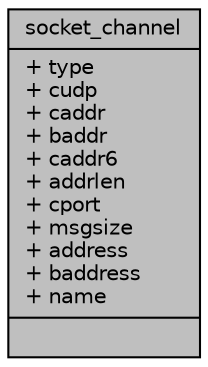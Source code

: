 digraph "socket_channel"
{
 // INTERACTIVE_SVG=YES
  edge [fontname="Helvetica",fontsize="10",labelfontname="Helvetica",labelfontsize="10"];
  node [fontname="Helvetica",fontsize="10",shape=record];
  Node1 [label="{socket_channel\n|+ type\l+ cudp\l+ caddr\l+ baddr\l+ caddr6\l+ addrlen\l+ cport\l+ msgsize\l+ address\l+ baddress\l+ name\l|}",height=0.2,width=0.4,color="black", fillcolor="grey75", style="filled", fontcolor="black"];
}
